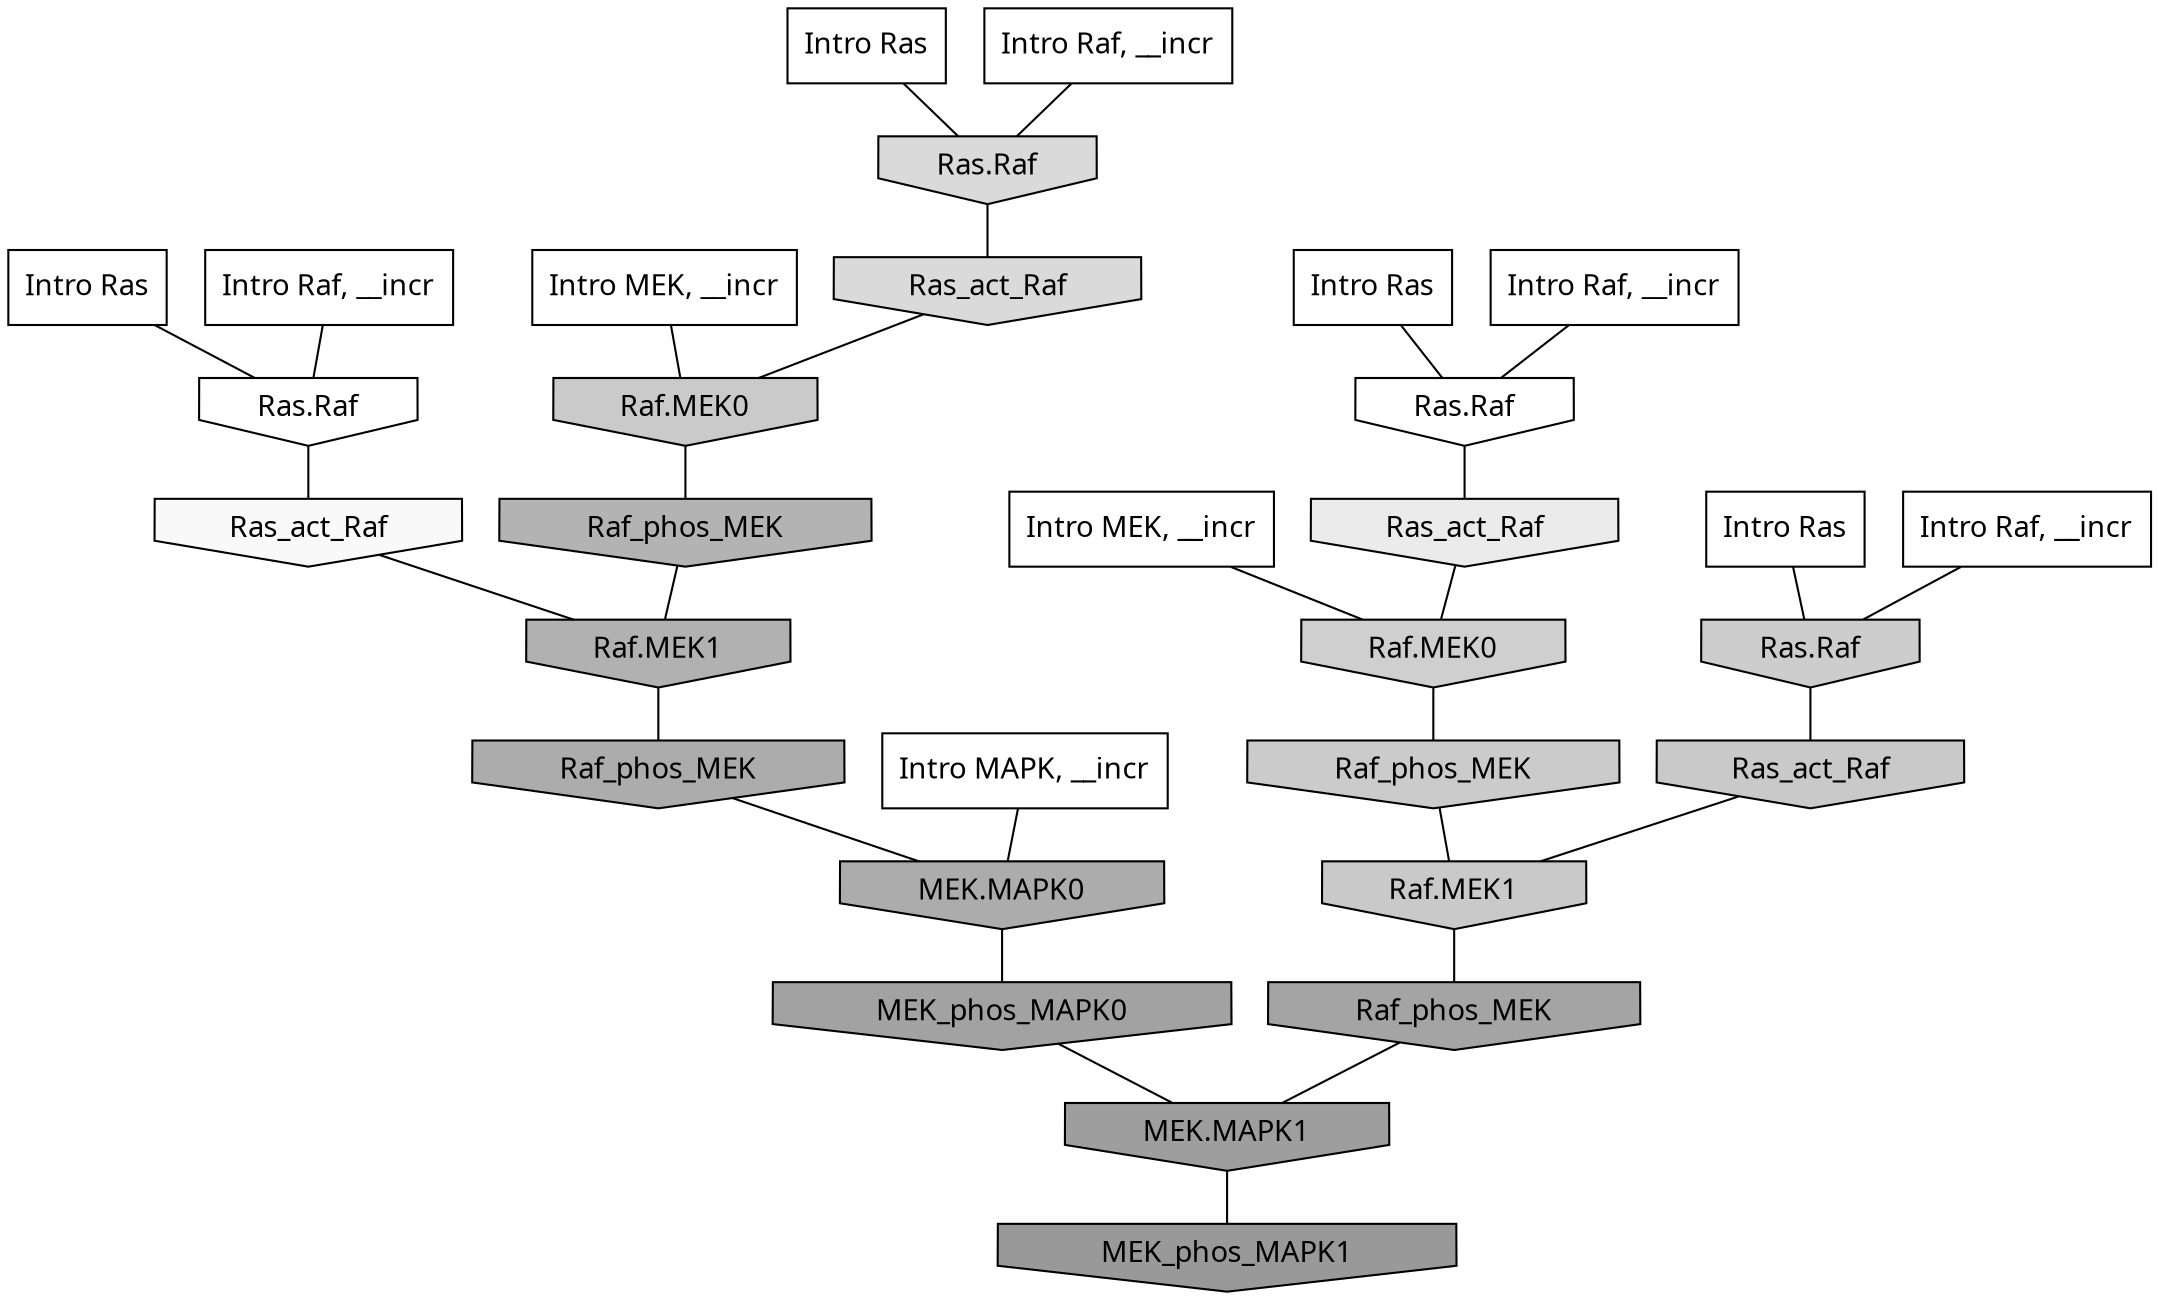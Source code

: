 digraph G{
  rankdir="TB";
  ranksep=0.30;
  node [fontname="CMU Serif"];
  edge [fontname="CMU Serif"];
  
  37 [label="Intro Ras", shape=rectangle, style=filled, fillcolor="0.000 0.000 1.000"]
  
  47 [label="Intro Ras", shape=rectangle, style=filled, fillcolor="0.000 0.000 1.000"]
  
  49 [label="Intro Ras", shape=rectangle, style=filled, fillcolor="0.000 0.000 1.000"]
  
  81 [label="Intro Ras", shape=rectangle, style=filled, fillcolor="0.000 0.000 1.000"]
  
  232 [label="Intro Raf, __incr", shape=rectangle, style=filled, fillcolor="0.000 0.000 1.000"]
  
  509 [label="Intro Raf, __incr", shape=rectangle, style=filled, fillcolor="0.000 0.000 1.000"]
  
  604 [label="Intro Raf, __incr", shape=rectangle, style=filled, fillcolor="0.000 0.000 1.000"]
  
  937 [label="Intro Raf, __incr", shape=rectangle, style=filled, fillcolor="0.000 0.000 1.000"]
  
  1595 [label="Intro MEK, __incr", shape=rectangle, style=filled, fillcolor="0.000 0.000 1.000"]
  
  1717 [label="Intro MEK, __incr", shape=rectangle, style=filled, fillcolor="0.000 0.000 1.000"]
  
  3012 [label="Intro MAPK, __incr", shape=rectangle, style=filled, fillcolor="0.000 0.000 1.000"]
  
  3209 [label="Ras.Raf", shape=invhouse, style=filled, fillcolor="0.000 0.000 1.000"]
  
  3227 [label="Ras.Raf", shape=invhouse, style=filled, fillcolor="0.000 0.000 1.000"]
  
  3495 [label="Ras_act_Raf", shape=invhouse, style=filled, fillcolor="0.000 0.000 0.973"]
  
  4133 [label="Ras_act_Raf", shape=invhouse, style=filled, fillcolor="0.000 0.000 0.921"]
  
  5255 [label="Ras.Raf", shape=invhouse, style=filled, fillcolor="0.000 0.000 0.853"]
  
  5257 [label="Ras_act_Raf", shape=invhouse, style=filled, fillcolor="0.000 0.000 0.853"]
  
  6086 [label="Raf.MEK0", shape=invhouse, style=filled, fillcolor="0.000 0.000 0.809"]
  
  6221 [label="Ras.Raf", shape=invhouse, style=filled, fillcolor="0.000 0.000 0.803"]
  
  6468 [label="Raf_phos_MEK", shape=invhouse, style=filled, fillcolor="0.000 0.000 0.793"]
  
  6546 [label="Raf.MEK0", shape=invhouse, style=filled, fillcolor="0.000 0.000 0.791"]
  
  6588 [label="Ras_act_Raf", shape=invhouse, style=filled, fillcolor="0.000 0.000 0.789"]
  
  6591 [label="Raf.MEK1", shape=invhouse, style=filled, fillcolor="0.000 0.000 0.789"]
  
  9656 [label="Raf_phos_MEK", shape=invhouse, style=filled, fillcolor="0.000 0.000 0.702"]
  
  10100 [label="Raf.MEK1", shape=invhouse, style=filled, fillcolor="0.000 0.000 0.692"]
  
  11098 [label="Raf_phos_MEK", shape=invhouse, style=filled, fillcolor="0.000 0.000 0.673"]
  
  11101 [label="MEK.MAPK0", shape=invhouse, style=filled, fillcolor="0.000 0.000 0.673"]
  
  12922 [label="Raf_phos_MEK", shape=invhouse, style=filled, fillcolor="0.000 0.000 0.643"]
  
  13542 [label="MEK_phos_MAPK0", shape=invhouse, style=filled, fillcolor="0.000 0.000 0.634"]
  
  14642 [label="MEK.MAPK1", shape=invhouse, style=filled, fillcolor="0.000 0.000 0.620"]
  
  15860 [label="MEK_phos_MAPK1", shape=invhouse, style=filled, fillcolor="0.000 0.000 0.600"]
  
  
  14642 -> 15860 [dir=none, color="0.000 0.000 0.000"] 
  13542 -> 14642 [dir=none, color="0.000 0.000 0.000"] 
  12922 -> 14642 [dir=none, color="0.000 0.000 0.000"] 
  11101 -> 13542 [dir=none, color="0.000 0.000 0.000"] 
  11098 -> 11101 [dir=none, color="0.000 0.000 0.000"] 
  10100 -> 11098 [dir=none, color="0.000 0.000 0.000"] 
  9656 -> 10100 [dir=none, color="0.000 0.000 0.000"] 
  6591 -> 12922 [dir=none, color="0.000 0.000 0.000"] 
  6588 -> 6591 [dir=none, color="0.000 0.000 0.000"] 
  6546 -> 9656 [dir=none, color="0.000 0.000 0.000"] 
  6468 -> 6591 [dir=none, color="0.000 0.000 0.000"] 
  6221 -> 6588 [dir=none, color="0.000 0.000 0.000"] 
  6086 -> 6468 [dir=none, color="0.000 0.000 0.000"] 
  5257 -> 6546 [dir=none, color="0.000 0.000 0.000"] 
  5255 -> 5257 [dir=none, color="0.000 0.000 0.000"] 
  4133 -> 6086 [dir=none, color="0.000 0.000 0.000"] 
  3495 -> 10100 [dir=none, color="0.000 0.000 0.000"] 
  3227 -> 4133 [dir=none, color="0.000 0.000 0.000"] 
  3209 -> 3495 [dir=none, color="0.000 0.000 0.000"] 
  3012 -> 11101 [dir=none, color="0.000 0.000 0.000"] 
  1717 -> 6086 [dir=none, color="0.000 0.000 0.000"] 
  1595 -> 6546 [dir=none, color="0.000 0.000 0.000"] 
  937 -> 3209 [dir=none, color="0.000 0.000 0.000"] 
  604 -> 5255 [dir=none, color="0.000 0.000 0.000"] 
  509 -> 3227 [dir=none, color="0.000 0.000 0.000"] 
  232 -> 6221 [dir=none, color="0.000 0.000 0.000"] 
  81 -> 5255 [dir=none, color="0.000 0.000 0.000"] 
  49 -> 6221 [dir=none, color="0.000 0.000 0.000"] 
  47 -> 3227 [dir=none, color="0.000 0.000 0.000"] 
  37 -> 3209 [dir=none, color="0.000 0.000 0.000"] 
  
  }
